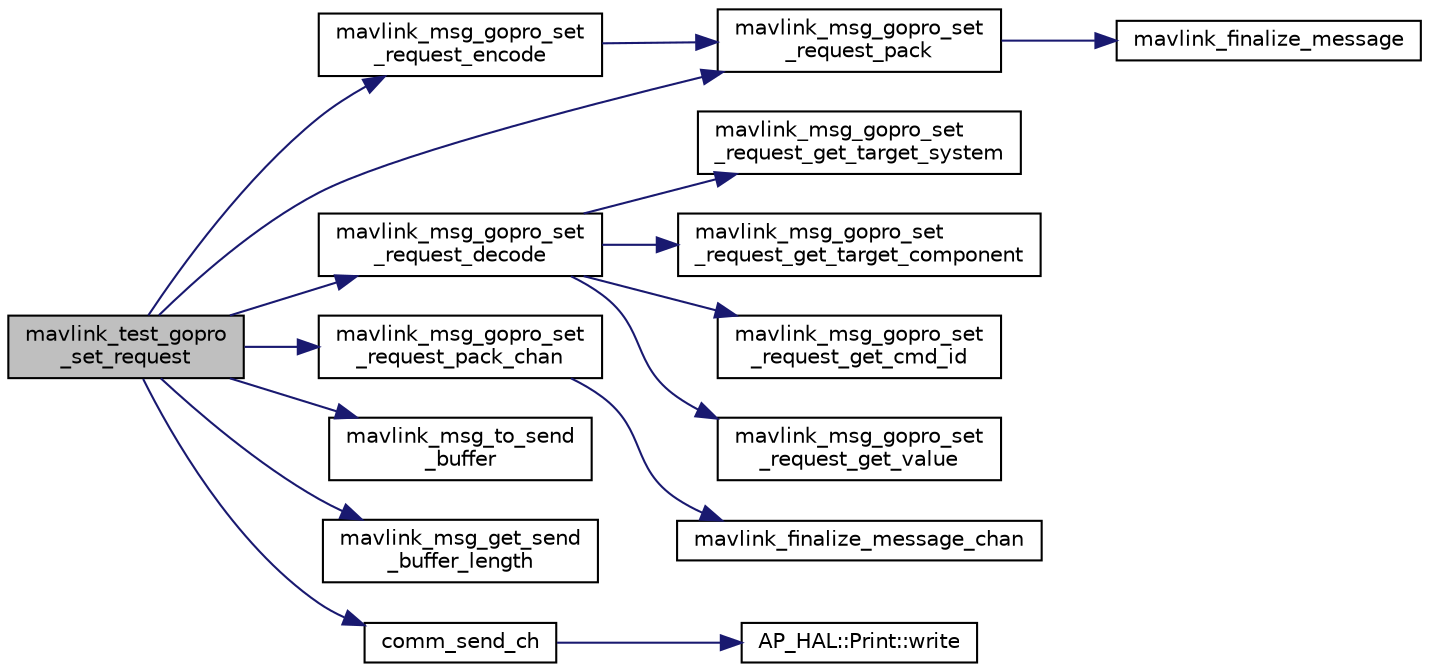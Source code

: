 digraph "mavlink_test_gopro_set_request"
{
 // INTERACTIVE_SVG=YES
  edge [fontname="Helvetica",fontsize="10",labelfontname="Helvetica",labelfontsize="10"];
  node [fontname="Helvetica",fontsize="10",shape=record];
  rankdir="LR";
  Node1 [label="mavlink_test_gopro\l_set_request",height=0.2,width=0.4,color="black", fillcolor="grey75", style="filled" fontcolor="black"];
  Node1 -> Node2 [color="midnightblue",fontsize="10",style="solid",fontname="Helvetica"];
  Node2 [label="mavlink_msg_gopro_set\l_request_encode",height=0.2,width=0.4,color="black", fillcolor="white", style="filled",URL="$mavlink__msg__gopro__set__request_8h.html#a8b28c7862157e4829af2dcd0e331690f",tooltip="Encode a gopro_set_request struct. "];
  Node2 -> Node3 [color="midnightblue",fontsize="10",style="solid",fontname="Helvetica"];
  Node3 [label="mavlink_msg_gopro_set\l_request_pack",height=0.2,width=0.4,color="black", fillcolor="white", style="filled",URL="$mavlink__msg__gopro__set__request_8h.html#a515ad4600d772d97a96a119d26d3290c",tooltip="Pack a gopro_set_request message. "];
  Node3 -> Node4 [color="midnightblue",fontsize="10",style="solid",fontname="Helvetica"];
  Node4 [label="mavlink_finalize_message",height=0.2,width=0.4,color="black", fillcolor="white", style="filled",URL="$v0_89_2mavlink__helpers_8h.html#af3bea083c5ec83f5b6570b2bd4a817d0",tooltip="Finalize a MAVLink message with MAVLINK_COMM_0 as default channel. "];
  Node1 -> Node5 [color="midnightblue",fontsize="10",style="solid",fontname="Helvetica"];
  Node5 [label="mavlink_msg_gopro_set\l_request_decode",height=0.2,width=0.4,color="black", fillcolor="white", style="filled",URL="$mavlink__msg__gopro__set__request_8h.html#ac0acde69318349841c0c635ab18473e5",tooltip="Decode a gopro_set_request message into a struct. "];
  Node5 -> Node6 [color="midnightblue",fontsize="10",style="solid",fontname="Helvetica"];
  Node6 [label="mavlink_msg_gopro_set\l_request_get_target_system",height=0.2,width=0.4,color="black", fillcolor="white", style="filled",URL="$mavlink__msg__gopro__set__request_8h.html#a958d20a2fbed2dddb4f24016e3a544c2",tooltip="Send a gopro_set_request message. "];
  Node5 -> Node7 [color="midnightblue",fontsize="10",style="solid",fontname="Helvetica"];
  Node7 [label="mavlink_msg_gopro_set\l_request_get_target_component",height=0.2,width=0.4,color="black", fillcolor="white", style="filled",URL="$mavlink__msg__gopro__set__request_8h.html#a836aa036a5b1488e6e70abef94f88816",tooltip="Get field target_component from gopro_set_request message. "];
  Node5 -> Node8 [color="midnightblue",fontsize="10",style="solid",fontname="Helvetica"];
  Node8 [label="mavlink_msg_gopro_set\l_request_get_cmd_id",height=0.2,width=0.4,color="black", fillcolor="white", style="filled",URL="$mavlink__msg__gopro__set__request_8h.html#ac8310d6e258116cd0c469070d20b2c5a",tooltip="Get field cmd_id from gopro_set_request message. "];
  Node5 -> Node9 [color="midnightblue",fontsize="10",style="solid",fontname="Helvetica"];
  Node9 [label="mavlink_msg_gopro_set\l_request_get_value",height=0.2,width=0.4,color="black", fillcolor="white", style="filled",URL="$mavlink__msg__gopro__set__request_8h.html#a7d39a8643b164db7cb47f1fcebda3959",tooltip="Get field value from gopro_set_request message. "];
  Node1 -> Node3 [color="midnightblue",fontsize="10",style="solid",fontname="Helvetica"];
  Node1 -> Node10 [color="midnightblue",fontsize="10",style="solid",fontname="Helvetica"];
  Node10 [label="mavlink_msg_gopro_set\l_request_pack_chan",height=0.2,width=0.4,color="black", fillcolor="white", style="filled",URL="$mavlink__msg__gopro__set__request_8h.html#af3535c7cfc125599963bfd04148a129f",tooltip="Pack a gopro_set_request message on a channel. "];
  Node10 -> Node11 [color="midnightblue",fontsize="10",style="solid",fontname="Helvetica"];
  Node11 [label="mavlink_finalize_message_chan",height=0.2,width=0.4,color="black", fillcolor="white", style="filled",URL="$v0_89_2mavlink__helpers_8h.html#aa66131138fc02101dcc73b4b556ab422",tooltip="Finalize a MAVLink message with channel assignment. "];
  Node1 -> Node12 [color="midnightblue",fontsize="10",style="solid",fontname="Helvetica"];
  Node12 [label="mavlink_msg_to_send\l_buffer",height=0.2,width=0.4,color="black", fillcolor="white", style="filled",URL="$v0_89_2mavlink__helpers_8h.html#afea0a9befa84822fd62c2899ea0d849e",tooltip="Pack a message to send it over a serial byte stream. "];
  Node1 -> Node13 [color="midnightblue",fontsize="10",style="solid",fontname="Helvetica"];
  Node13 [label="mavlink_msg_get_send\l_buffer_length",height=0.2,width=0.4,color="black", fillcolor="white", style="filled",URL="$v0_89_2protocol_8h.html#aa86c08f27aabb7a2e12a67f189f590c8",tooltip="Get the required buffer size for this message. "];
  Node1 -> Node14 [color="midnightblue",fontsize="10",style="solid",fontname="Helvetica"];
  Node14 [label="comm_send_ch",height=0.2,width=0.4,color="black", fillcolor="white", style="filled",URL="$GCS__MAVLink_8h.html#ab753873a1ee10adedd0ce246311468f8"];
  Node14 -> Node15 [color="midnightblue",fontsize="10",style="solid",fontname="Helvetica"];
  Node15 [label="AP_HAL::Print::write",height=0.2,width=0.4,color="black", fillcolor="white", style="filled",URL="$classAP__HAL_1_1Print.html#acc65391952a43334f8f5c9bef341f501"];
}

